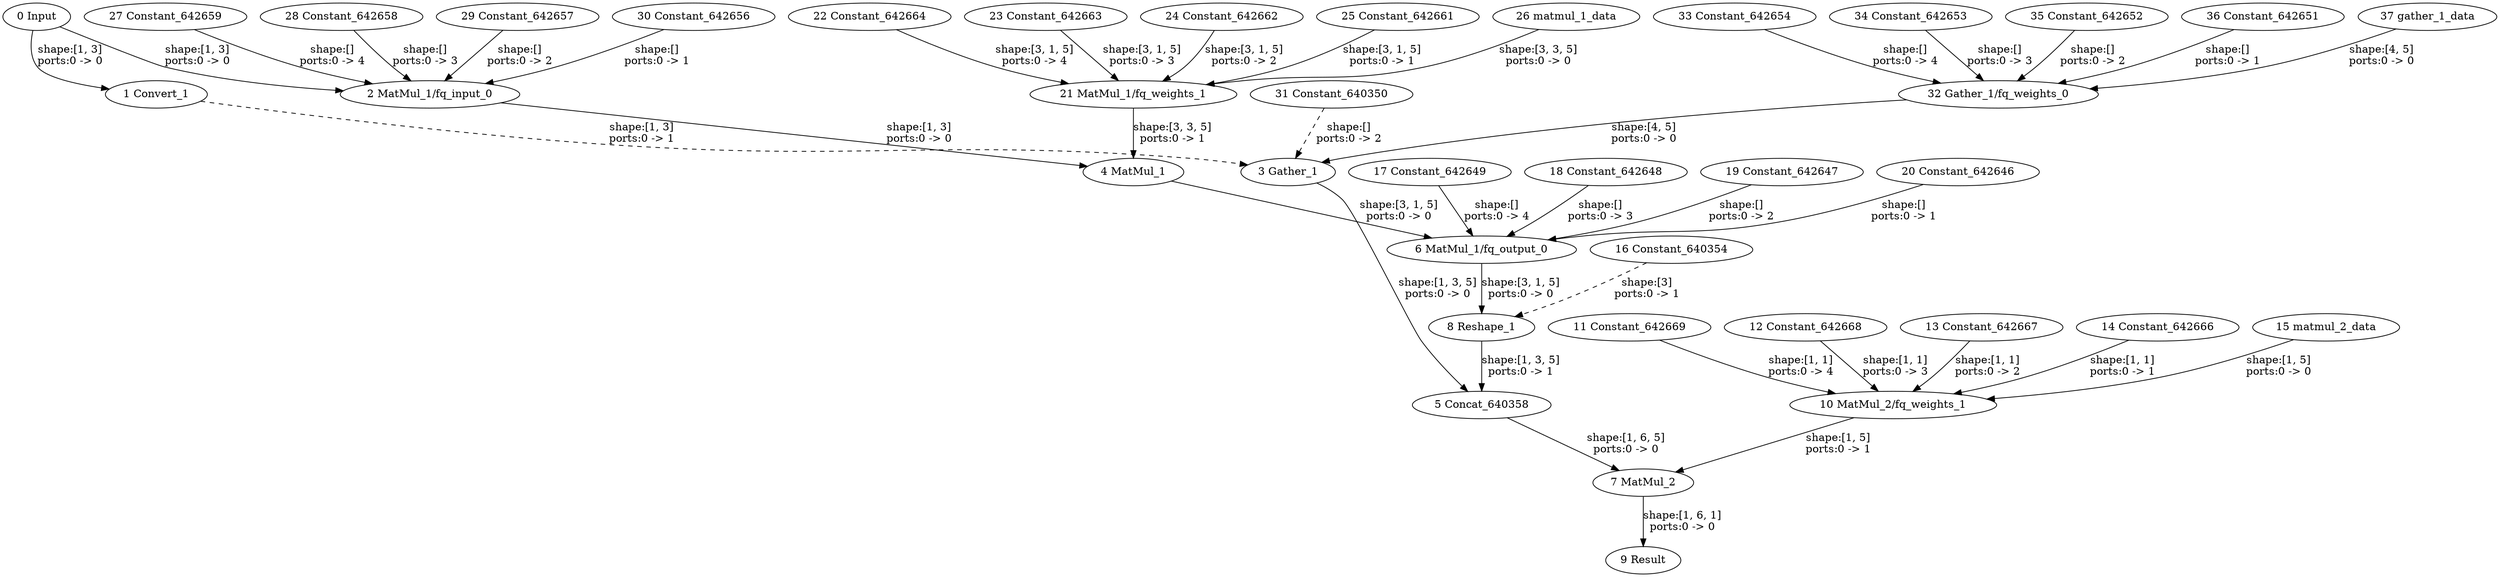 strict digraph  {
"0 Input" [id=0, type=Parameter];
"1 Convert_1" [id=1, type=Convert];
"2 MatMul_1/fq_input_0" [id=2, type=FakeQuantize];
"3 Gather_1" [id=3, type=Gather];
"4 MatMul_1" [id=4, type=MatMul];
"5 Concat_640358" [id=5, type=Concat];
"6 MatMul_1/fq_output_0" [id=6, type=FakeQuantize];
"7 MatMul_2" [id=7, type=MatMul];
"8 Reshape_1" [id=8, type=Reshape];
"9 Result" [id=9, type=Result];
"10 MatMul_2/fq_weights_1" [id=10, type=FakeQuantize];
"11 Constant_642669" [id=11, type=Constant];
"12 Constant_642668" [id=12, type=Constant];
"13 Constant_642667" [id=13, type=Constant];
"14 Constant_642666" [id=14, type=Constant];
"15 matmul_2_data" [id=15, type=Constant];
"16 Constant_640354" [id=16, type=Constant];
"17 Constant_642649" [id=17, type=Constant];
"18 Constant_642648" [id=18, type=Constant];
"19 Constant_642647" [id=19, type=Constant];
"20 Constant_642646" [id=20, type=Constant];
"21 MatMul_1/fq_weights_1" [id=21, type=FakeQuantize];
"22 Constant_642664" [id=22, type=Constant];
"23 Constant_642663" [id=23, type=Constant];
"24 Constant_642662" [id=24, type=Constant];
"25 Constant_642661" [id=25, type=Constant];
"26 matmul_1_data" [id=26, type=Constant];
"27 Constant_642659" [id=27, type=Constant];
"28 Constant_642658" [id=28, type=Constant];
"29 Constant_642657" [id=29, type=Constant];
"30 Constant_642656" [id=30, type=Constant];
"31 Constant_640350" [id=31, type=Constant];
"32 Gather_1/fq_weights_0" [id=32, type=FakeQuantize];
"33 Constant_642654" [id=33, type=Constant];
"34 Constant_642653" [id=34, type=Constant];
"35 Constant_642652" [id=35, type=Constant];
"36 Constant_642651" [id=36, type=Constant];
"37 gather_1_data" [id=37, type=Constant];
"0 Input" -> "1 Convert_1"  [label="shape:[1, 3]\nports:0 -> 0", style=solid];
"0 Input" -> "2 MatMul_1/fq_input_0"  [label="shape:[1, 3]\nports:0 -> 0", style=solid];
"1 Convert_1" -> "3 Gather_1"  [label="shape:[1, 3]\nports:0 -> 1", style=dashed];
"2 MatMul_1/fq_input_0" -> "4 MatMul_1"  [label="shape:[1, 3]\nports:0 -> 0", style=solid];
"3 Gather_1" -> "5 Concat_640358"  [label="shape:[1, 3, 5]\nports:0 -> 0", style=solid];
"4 MatMul_1" -> "6 MatMul_1/fq_output_0"  [label="shape:[3, 1, 5]\nports:0 -> 0", style=solid];
"5 Concat_640358" -> "7 MatMul_2"  [label="shape:[1, 6, 5]\nports:0 -> 0", style=solid];
"6 MatMul_1/fq_output_0" -> "8 Reshape_1"  [label="shape:[3, 1, 5]\nports:0 -> 0", style=solid];
"7 MatMul_2" -> "9 Result"  [label="shape:[1, 6, 1]\nports:0 -> 0", style=solid];
"8 Reshape_1" -> "5 Concat_640358"  [label="shape:[1, 3, 5]\nports:0 -> 1", style=solid];
"10 MatMul_2/fq_weights_1" -> "7 MatMul_2"  [label="shape:[1, 5]\nports:0 -> 1", style=solid];
"11 Constant_642669" -> "10 MatMul_2/fq_weights_1"  [label="shape:[1, 1]\nports:0 -> 4", style=solid];
"12 Constant_642668" -> "10 MatMul_2/fq_weights_1"  [label="shape:[1, 1]\nports:0 -> 3", style=solid];
"13 Constant_642667" -> "10 MatMul_2/fq_weights_1"  [label="shape:[1, 1]\nports:0 -> 2", style=solid];
"14 Constant_642666" -> "10 MatMul_2/fq_weights_1"  [label="shape:[1, 1]\nports:0 -> 1", style=solid];
"15 matmul_2_data" -> "10 MatMul_2/fq_weights_1"  [label="shape:[1, 5]\nports:0 -> 0", style=solid];
"16 Constant_640354" -> "8 Reshape_1"  [label="shape:[3]\nports:0 -> 1", style=dashed];
"17 Constant_642649" -> "6 MatMul_1/fq_output_0"  [label="shape:[]\nports:0 -> 4", style=solid];
"18 Constant_642648" -> "6 MatMul_1/fq_output_0"  [label="shape:[]\nports:0 -> 3", style=solid];
"19 Constant_642647" -> "6 MatMul_1/fq_output_0"  [label="shape:[]\nports:0 -> 2", style=solid];
"20 Constant_642646" -> "6 MatMul_1/fq_output_0"  [label="shape:[]\nports:0 -> 1", style=solid];
"21 MatMul_1/fq_weights_1" -> "4 MatMul_1"  [label="shape:[3, 3, 5]\nports:0 -> 1", style=solid];
"22 Constant_642664" -> "21 MatMul_1/fq_weights_1"  [label="shape:[3, 1, 5]\nports:0 -> 4", style=solid];
"23 Constant_642663" -> "21 MatMul_1/fq_weights_1"  [label="shape:[3, 1, 5]\nports:0 -> 3", style=solid];
"24 Constant_642662" -> "21 MatMul_1/fq_weights_1"  [label="shape:[3, 1, 5]\nports:0 -> 2", style=solid];
"25 Constant_642661" -> "21 MatMul_1/fq_weights_1"  [label="shape:[3, 1, 5]\nports:0 -> 1", style=solid];
"26 matmul_1_data" -> "21 MatMul_1/fq_weights_1"  [label="shape:[3, 3, 5]\nports:0 -> 0", style=solid];
"27 Constant_642659" -> "2 MatMul_1/fq_input_0"  [label="shape:[]\nports:0 -> 4", style=solid];
"28 Constant_642658" -> "2 MatMul_1/fq_input_0"  [label="shape:[]\nports:0 -> 3", style=solid];
"29 Constant_642657" -> "2 MatMul_1/fq_input_0"  [label="shape:[]\nports:0 -> 2", style=solid];
"30 Constant_642656" -> "2 MatMul_1/fq_input_0"  [label="shape:[]\nports:0 -> 1", style=solid];
"31 Constant_640350" -> "3 Gather_1"  [label="shape:[]\nports:0 -> 2", style=dashed];
"32 Gather_1/fq_weights_0" -> "3 Gather_1"  [label="shape:[4, 5]\nports:0 -> 0", style=solid];
"33 Constant_642654" -> "32 Gather_1/fq_weights_0"  [label="shape:[]\nports:0 -> 4", style=solid];
"34 Constant_642653" -> "32 Gather_1/fq_weights_0"  [label="shape:[]\nports:0 -> 3", style=solid];
"35 Constant_642652" -> "32 Gather_1/fq_weights_0"  [label="shape:[]\nports:0 -> 2", style=solid];
"36 Constant_642651" -> "32 Gather_1/fq_weights_0"  [label="shape:[]\nports:0 -> 1", style=solid];
"37 gather_1_data" -> "32 Gather_1/fq_weights_0"  [label="shape:[4, 5]\nports:0 -> 0", style=solid];
}
